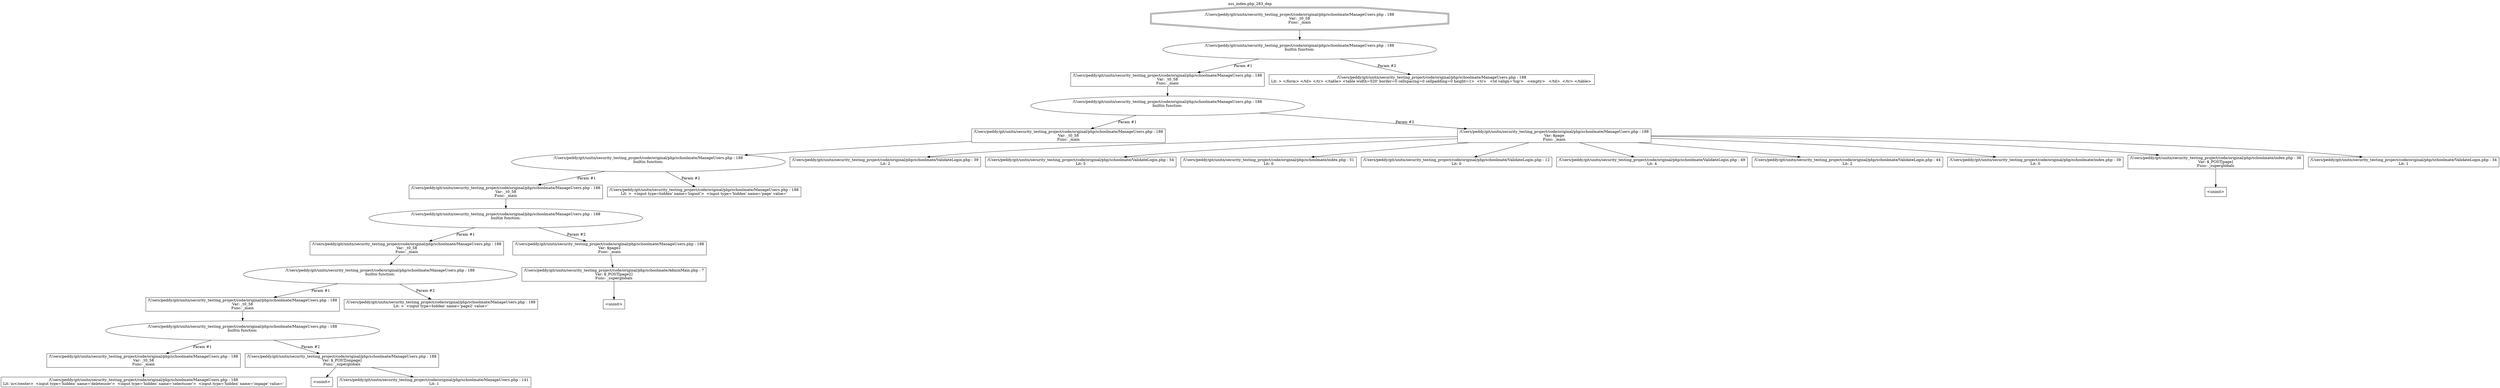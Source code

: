 digraph cfg {
  label="xss_index.php_283_dep";
  labelloc=t;
  n1 [shape=doubleoctagon, label="/Users/peddy/git/unitn/security_testing_project/code/original/php/schoolmate/ManageUsers.php : 188\nVar: _t0_58\nFunc: _main\n"];
  n2 [shape=ellipse, label="/Users/peddy/git/unitn/security_testing_project/code/original/php/schoolmate/ManageUsers.php : 188\nbuiltin function:\n.\n"];
  n3 [shape=box, label="/Users/peddy/git/unitn/security_testing_project/code/original/php/schoolmate/ManageUsers.php : 188\nVar: _t0_58\nFunc: _main\n"];
  n4 [shape=ellipse, label="/Users/peddy/git/unitn/security_testing_project/code/original/php/schoolmate/ManageUsers.php : 188\nbuiltin function:\n.\n"];
  n5 [shape=box, label="/Users/peddy/git/unitn/security_testing_project/code/original/php/schoolmate/ManageUsers.php : 188\nVar: _t0_58\nFunc: _main\n"];
  n6 [shape=ellipse, label="/Users/peddy/git/unitn/security_testing_project/code/original/php/schoolmate/ManageUsers.php : 188\nbuiltin function:\n.\n"];
  n7 [shape=box, label="/Users/peddy/git/unitn/security_testing_project/code/original/php/schoolmate/ManageUsers.php : 188\nVar: _t0_58\nFunc: _main\n"];
  n8 [shape=ellipse, label="/Users/peddy/git/unitn/security_testing_project/code/original/php/schoolmate/ManageUsers.php : 188\nbuiltin function:\n.\n"];
  n9 [shape=box, label="/Users/peddy/git/unitn/security_testing_project/code/original/php/schoolmate/ManageUsers.php : 188\nVar: _t0_58\nFunc: _main\n"];
  n10 [shape=ellipse, label="/Users/peddy/git/unitn/security_testing_project/code/original/php/schoolmate/ManageUsers.php : 188\nbuiltin function:\n.\n"];
  n11 [shape=box, label="/Users/peddy/git/unitn/security_testing_project/code/original/php/schoolmate/ManageUsers.php : 188\nVar: _t0_58\nFunc: _main\n"];
  n12 [shape=ellipse, label="/Users/peddy/git/unitn/security_testing_project/code/original/php/schoolmate/ManageUsers.php : 188\nbuiltin function:\n.\n"];
  n13 [shape=box, label="/Users/peddy/git/unitn/security_testing_project/code/original/php/schoolmate/ManageUsers.php : 188\nVar: _t0_58\nFunc: _main\n"];
  n14 [shape=box, label="/Users/peddy/git/unitn/security_testing_project/code/original/php/schoolmate/ManageUsers.php : 188\nLit: \\n</center>  <input type='hidden' name='deleteuser'>  <input type='hidden' name='selectuser'>  <input type='hidden' name='onpage' value='\n"];
  n15 [shape=box, label="/Users/peddy/git/unitn/security_testing_project/code/original/php/schoolmate/ManageUsers.php : 188\nVar: $_POST[onpage]\nFunc: _superglobals\n"];
  n16 [shape=box, label="<uninit>"];
  n17 [shape=box, label="/Users/peddy/git/unitn/security_testing_project/code/original/php/schoolmate/ManageUsers.php : 141\nLit: 1\n"];
  n18 [shape=box, label="/Users/peddy/git/unitn/security_testing_project/code/original/php/schoolmate/ManageUsers.php : 188\nLit: >  <input type=hidden' name='page2' value='\n"];
  n19 [shape=box, label="/Users/peddy/git/unitn/security_testing_project/code/original/php/schoolmate/ManageUsers.php : 188\nVar: $page2\nFunc: _main\n"];
  n20 [shape=box, label="/Users/peddy/git/unitn/security_testing_project/code/original/php/schoolmate/AdminMain.php : 7\nVar: $_POST[page2]\nFunc: _superglobals\n"];
  n21 [shape=box, label="<uninit>"];
  n22 [shape=box, label="/Users/peddy/git/unitn/security_testing_project/code/original/php/schoolmate/ManageUsers.php : 188\nLit: >  <input type=hidden' name='logout'>  <input type='hidden' name='page' value='\n"];
  n23 [shape=box, label="/Users/peddy/git/unitn/security_testing_project/code/original/php/schoolmate/ManageUsers.php : 188\nVar: $page\nFunc: _main\n"];
  n24 [shape=box, label="/Users/peddy/git/unitn/security_testing_project/code/original/php/schoolmate/ValidateLogin.php : 39\nLit: 2\n"];
  n25 [shape=box, label="/Users/peddy/git/unitn/security_testing_project/code/original/php/schoolmate/ValidateLogin.php : 54\nLit: 5\n"];
  n26 [shape=box, label="/Users/peddy/git/unitn/security_testing_project/code/original/php/schoolmate/index.php : 51\nLit: 0\n"];
  n27 [shape=box, label="/Users/peddy/git/unitn/security_testing_project/code/original/php/schoolmate/ValidateLogin.php : 12\nLit: 0\n"];
  n28 [shape=box, label="/Users/peddy/git/unitn/security_testing_project/code/original/php/schoolmate/ValidateLogin.php : 49\nLit: 4\n"];
  n29 [shape=box, label="/Users/peddy/git/unitn/security_testing_project/code/original/php/schoolmate/ValidateLogin.php : 44\nLit: 2\n"];
  n30 [shape=box, label="/Users/peddy/git/unitn/security_testing_project/code/original/php/schoolmate/index.php : 39\nLit: 0\n"];
  n31 [shape=box, label="/Users/peddy/git/unitn/security_testing_project/code/original/php/schoolmate/index.php : 36\nVar: $_POST[page]\nFunc: _superglobals\n"];
  n32 [shape=box, label="<uninit>"];
  n33 [shape=box, label="/Users/peddy/git/unitn/security_testing_project/code/original/php/schoolmate/ValidateLogin.php : 34\nLit: 1\n"];
  n34 [shape=box, label="/Users/peddy/git/unitn/security_testing_project/code/original/php/schoolmate/ManageUsers.php : 188\nLit: > </form> </td> </tr> </table> <table width=520' border=0 cellspacing=0 cellpadding=0 height=1>  <tr>   <td valign='top'>   <empty>   </td>  </tr> </table> \n"];
  n1 -> n2;
  n3 -> n4;
  n5 -> n6;
  n7 -> n8;
  n9 -> n10;
  n11 -> n12;
  n13 -> n14;
  n12 -> n13[label="Param #1"];
  n12 -> n15[label="Param #2"];
  n15 -> n16;
  n15 -> n17;
  n10 -> n11[label="Param #1"];
  n10 -> n18[label="Param #2"];
  n8 -> n9[label="Param #1"];
  n8 -> n19[label="Param #2"];
  n20 -> n21;
  n19 -> n20;
  n6 -> n7[label="Param #1"];
  n6 -> n22[label="Param #2"];
  n4 -> n5[label="Param #1"];
  n4 -> n23[label="Param #2"];
  n23 -> n24;
  n23 -> n25;
  n23 -> n26;
  n23 -> n27;
  n23 -> n28;
  n23 -> n29;
  n23 -> n30;
  n23 -> n31;
  n23 -> n33;
  n31 -> n32;
  n2 -> n3[label="Param #1"];
  n2 -> n34[label="Param #2"];
}
